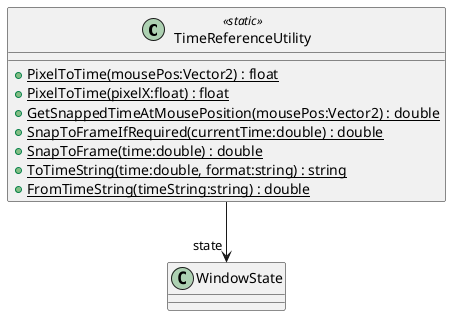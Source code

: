 @startuml
class TimeReferenceUtility <<static>> {
    + {static} PixelToTime(mousePos:Vector2) : float
    + {static} PixelToTime(pixelX:float) : float
    + {static} GetSnappedTimeAtMousePosition(mousePos:Vector2) : double
    + {static} SnapToFrameIfRequired(currentTime:double) : double
    + {static} SnapToFrame(time:double) : double
    + {static} ToTimeString(time:double, format:string) : string
    + {static} FromTimeString(timeString:string) : double
}
TimeReferenceUtility --> "state" WindowState
@enduml
